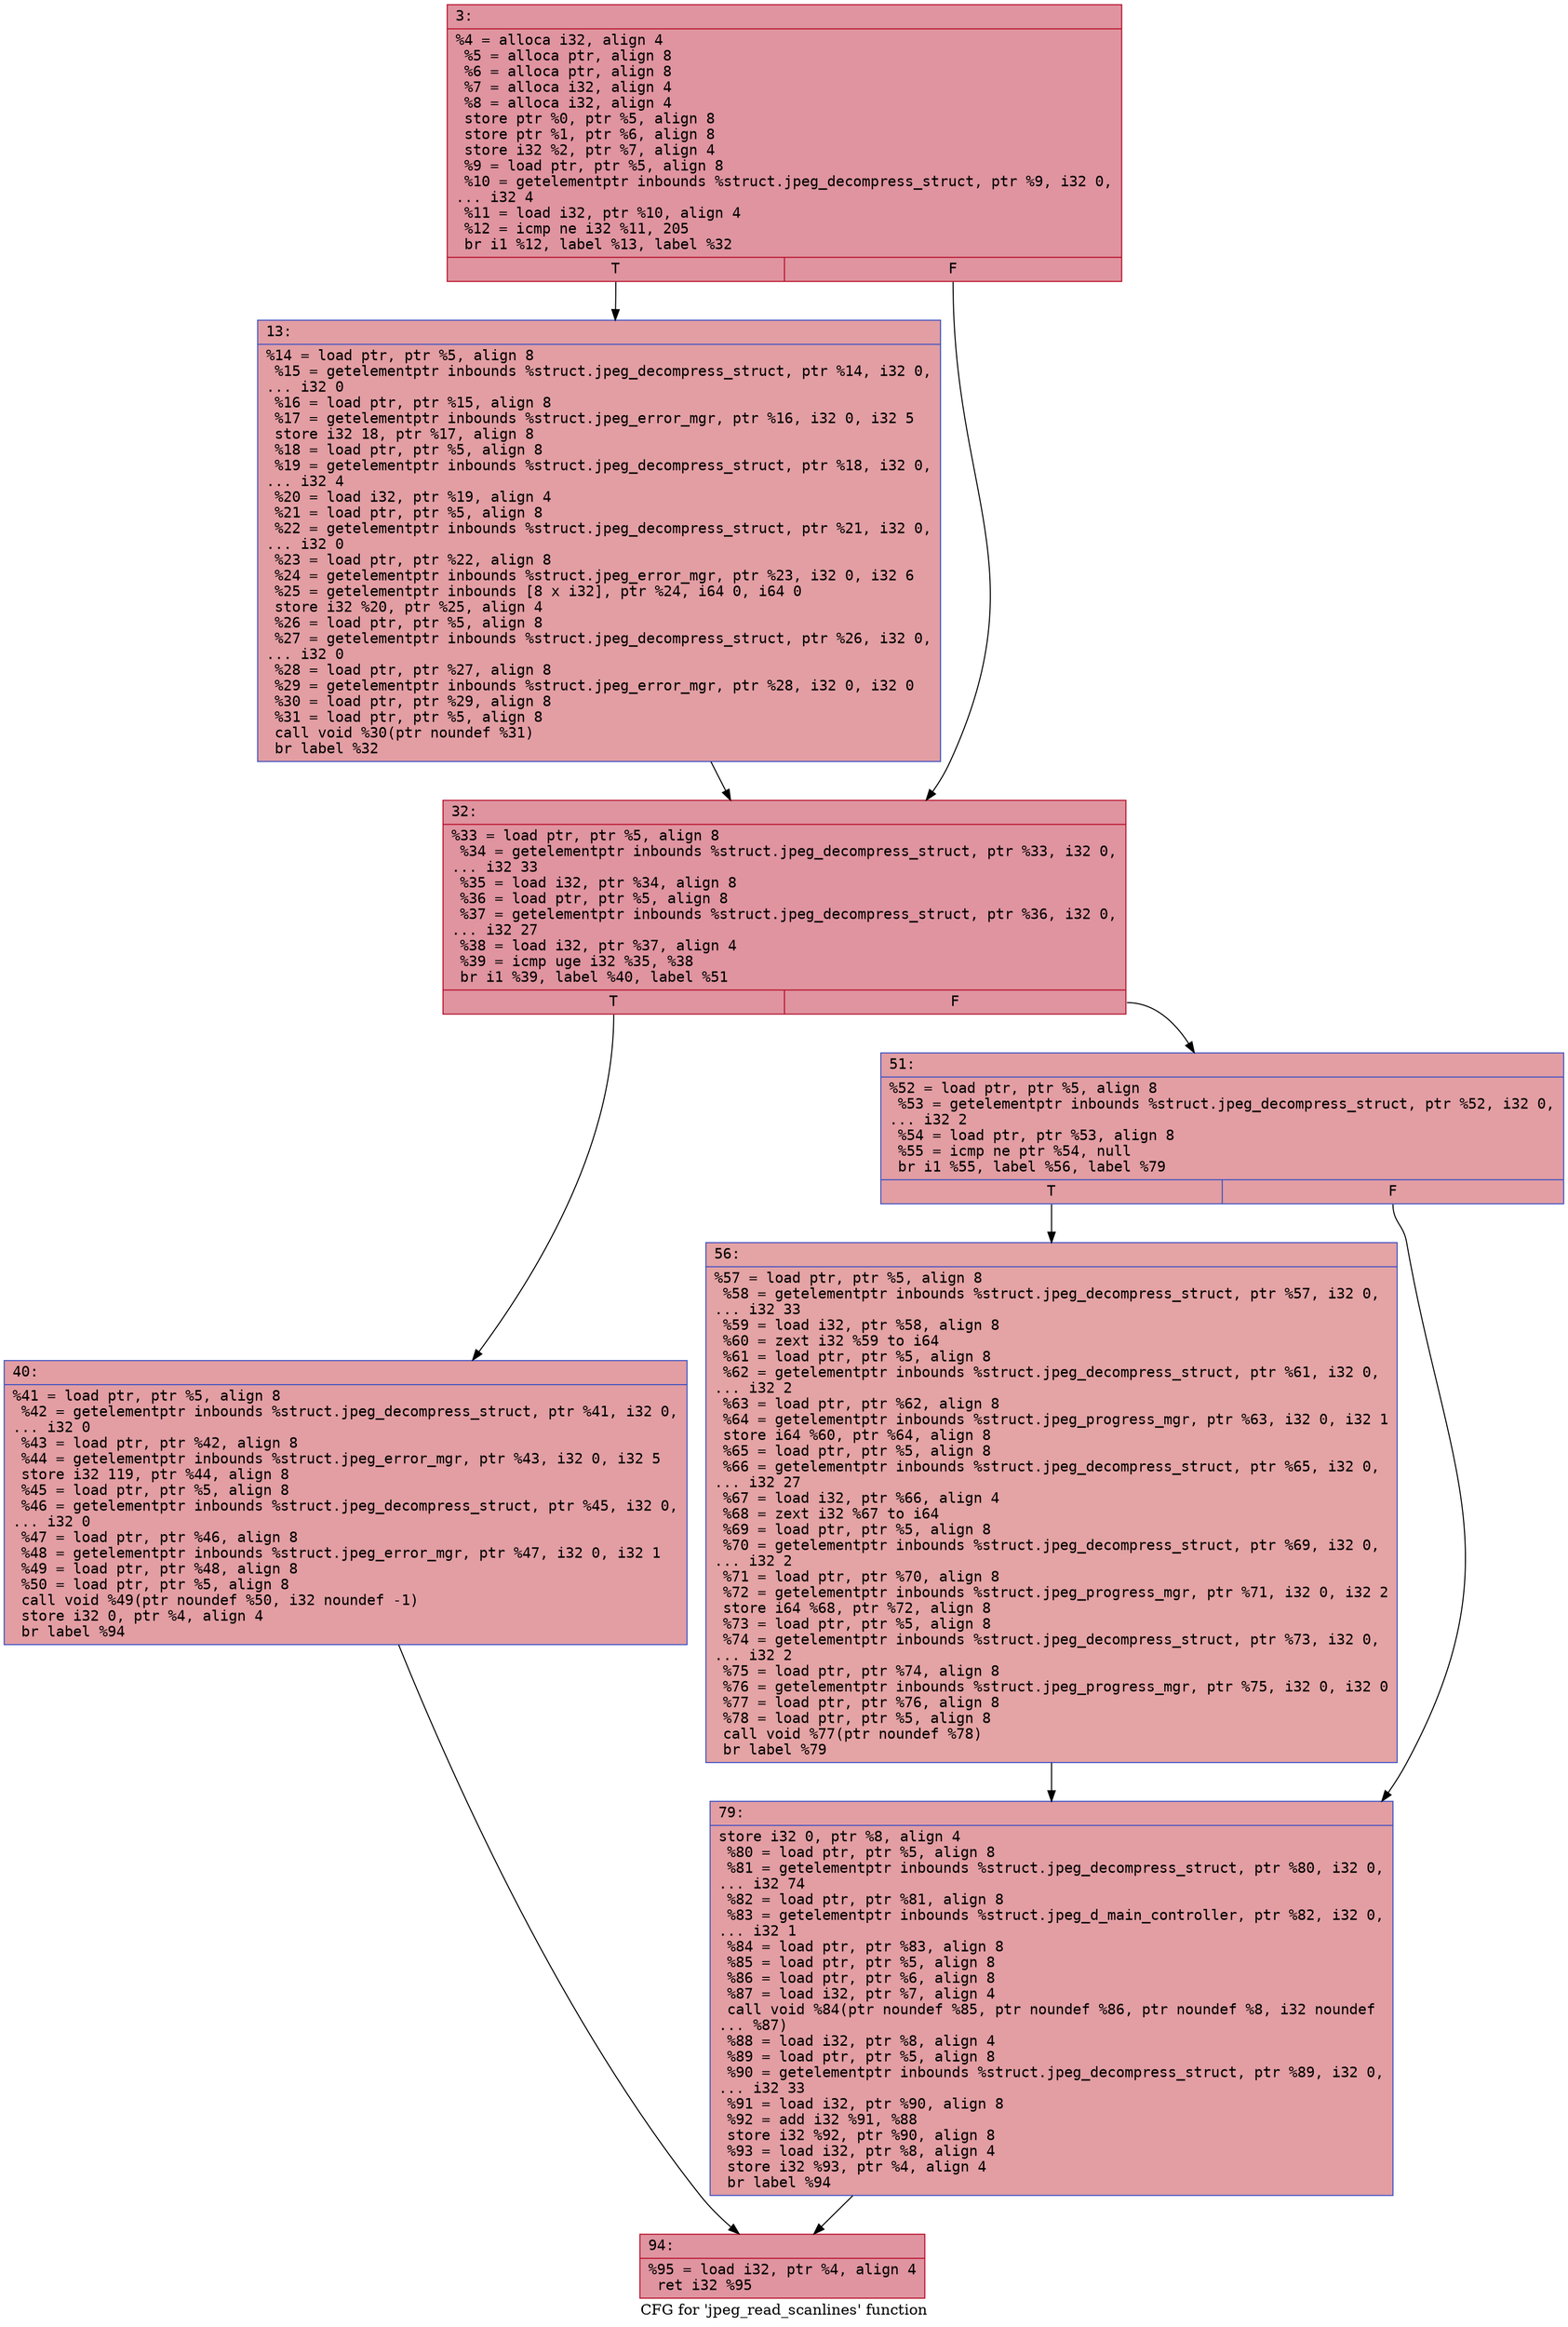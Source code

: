 digraph "CFG for 'jpeg_read_scanlines' function" {
	label="CFG for 'jpeg_read_scanlines' function";

	Node0x600000d16bc0 [shape=record,color="#b70d28ff", style=filled, fillcolor="#b70d2870" fontname="Courier",label="{3:\l|  %4 = alloca i32, align 4\l  %5 = alloca ptr, align 8\l  %6 = alloca ptr, align 8\l  %7 = alloca i32, align 4\l  %8 = alloca i32, align 4\l  store ptr %0, ptr %5, align 8\l  store ptr %1, ptr %6, align 8\l  store i32 %2, ptr %7, align 4\l  %9 = load ptr, ptr %5, align 8\l  %10 = getelementptr inbounds %struct.jpeg_decompress_struct, ptr %9, i32 0,\l... i32 4\l  %11 = load i32, ptr %10, align 4\l  %12 = icmp ne i32 %11, 205\l  br i1 %12, label %13, label %32\l|{<s0>T|<s1>F}}"];
	Node0x600000d16bc0:s0 -> Node0x600000d16c10[tooltip="3 -> 13\nProbability 50.00%" ];
	Node0x600000d16bc0:s1 -> Node0x600000d16c60[tooltip="3 -> 32\nProbability 50.00%" ];
	Node0x600000d16c10 [shape=record,color="#3d50c3ff", style=filled, fillcolor="#be242e70" fontname="Courier",label="{13:\l|  %14 = load ptr, ptr %5, align 8\l  %15 = getelementptr inbounds %struct.jpeg_decompress_struct, ptr %14, i32 0,\l... i32 0\l  %16 = load ptr, ptr %15, align 8\l  %17 = getelementptr inbounds %struct.jpeg_error_mgr, ptr %16, i32 0, i32 5\l  store i32 18, ptr %17, align 8\l  %18 = load ptr, ptr %5, align 8\l  %19 = getelementptr inbounds %struct.jpeg_decompress_struct, ptr %18, i32 0,\l... i32 4\l  %20 = load i32, ptr %19, align 4\l  %21 = load ptr, ptr %5, align 8\l  %22 = getelementptr inbounds %struct.jpeg_decompress_struct, ptr %21, i32 0,\l... i32 0\l  %23 = load ptr, ptr %22, align 8\l  %24 = getelementptr inbounds %struct.jpeg_error_mgr, ptr %23, i32 0, i32 6\l  %25 = getelementptr inbounds [8 x i32], ptr %24, i64 0, i64 0\l  store i32 %20, ptr %25, align 4\l  %26 = load ptr, ptr %5, align 8\l  %27 = getelementptr inbounds %struct.jpeg_decompress_struct, ptr %26, i32 0,\l... i32 0\l  %28 = load ptr, ptr %27, align 8\l  %29 = getelementptr inbounds %struct.jpeg_error_mgr, ptr %28, i32 0, i32 0\l  %30 = load ptr, ptr %29, align 8\l  %31 = load ptr, ptr %5, align 8\l  call void %30(ptr noundef %31)\l  br label %32\l}"];
	Node0x600000d16c10 -> Node0x600000d16c60[tooltip="13 -> 32\nProbability 100.00%" ];
	Node0x600000d16c60 [shape=record,color="#b70d28ff", style=filled, fillcolor="#b70d2870" fontname="Courier",label="{32:\l|  %33 = load ptr, ptr %5, align 8\l  %34 = getelementptr inbounds %struct.jpeg_decompress_struct, ptr %33, i32 0,\l... i32 33\l  %35 = load i32, ptr %34, align 8\l  %36 = load ptr, ptr %5, align 8\l  %37 = getelementptr inbounds %struct.jpeg_decompress_struct, ptr %36, i32 0,\l... i32 27\l  %38 = load i32, ptr %37, align 4\l  %39 = icmp uge i32 %35, %38\l  br i1 %39, label %40, label %51\l|{<s0>T|<s1>F}}"];
	Node0x600000d16c60:s0 -> Node0x600000d16cb0[tooltip="32 -> 40\nProbability 50.00%" ];
	Node0x600000d16c60:s1 -> Node0x600000d16d00[tooltip="32 -> 51\nProbability 50.00%" ];
	Node0x600000d16cb0 [shape=record,color="#3d50c3ff", style=filled, fillcolor="#be242e70" fontname="Courier",label="{40:\l|  %41 = load ptr, ptr %5, align 8\l  %42 = getelementptr inbounds %struct.jpeg_decompress_struct, ptr %41, i32 0,\l... i32 0\l  %43 = load ptr, ptr %42, align 8\l  %44 = getelementptr inbounds %struct.jpeg_error_mgr, ptr %43, i32 0, i32 5\l  store i32 119, ptr %44, align 8\l  %45 = load ptr, ptr %5, align 8\l  %46 = getelementptr inbounds %struct.jpeg_decompress_struct, ptr %45, i32 0,\l... i32 0\l  %47 = load ptr, ptr %46, align 8\l  %48 = getelementptr inbounds %struct.jpeg_error_mgr, ptr %47, i32 0, i32 1\l  %49 = load ptr, ptr %48, align 8\l  %50 = load ptr, ptr %5, align 8\l  call void %49(ptr noundef %50, i32 noundef -1)\l  store i32 0, ptr %4, align 4\l  br label %94\l}"];
	Node0x600000d16cb0 -> Node0x600000d16df0[tooltip="40 -> 94\nProbability 100.00%" ];
	Node0x600000d16d00 [shape=record,color="#3d50c3ff", style=filled, fillcolor="#be242e70" fontname="Courier",label="{51:\l|  %52 = load ptr, ptr %5, align 8\l  %53 = getelementptr inbounds %struct.jpeg_decompress_struct, ptr %52, i32 0,\l... i32 2\l  %54 = load ptr, ptr %53, align 8\l  %55 = icmp ne ptr %54, null\l  br i1 %55, label %56, label %79\l|{<s0>T|<s1>F}}"];
	Node0x600000d16d00:s0 -> Node0x600000d16d50[tooltip="51 -> 56\nProbability 62.50%" ];
	Node0x600000d16d00:s1 -> Node0x600000d16da0[tooltip="51 -> 79\nProbability 37.50%" ];
	Node0x600000d16d50 [shape=record,color="#3d50c3ff", style=filled, fillcolor="#c32e3170" fontname="Courier",label="{56:\l|  %57 = load ptr, ptr %5, align 8\l  %58 = getelementptr inbounds %struct.jpeg_decompress_struct, ptr %57, i32 0,\l... i32 33\l  %59 = load i32, ptr %58, align 8\l  %60 = zext i32 %59 to i64\l  %61 = load ptr, ptr %5, align 8\l  %62 = getelementptr inbounds %struct.jpeg_decompress_struct, ptr %61, i32 0,\l... i32 2\l  %63 = load ptr, ptr %62, align 8\l  %64 = getelementptr inbounds %struct.jpeg_progress_mgr, ptr %63, i32 0, i32 1\l  store i64 %60, ptr %64, align 8\l  %65 = load ptr, ptr %5, align 8\l  %66 = getelementptr inbounds %struct.jpeg_decompress_struct, ptr %65, i32 0,\l... i32 27\l  %67 = load i32, ptr %66, align 4\l  %68 = zext i32 %67 to i64\l  %69 = load ptr, ptr %5, align 8\l  %70 = getelementptr inbounds %struct.jpeg_decompress_struct, ptr %69, i32 0,\l... i32 2\l  %71 = load ptr, ptr %70, align 8\l  %72 = getelementptr inbounds %struct.jpeg_progress_mgr, ptr %71, i32 0, i32 2\l  store i64 %68, ptr %72, align 8\l  %73 = load ptr, ptr %5, align 8\l  %74 = getelementptr inbounds %struct.jpeg_decompress_struct, ptr %73, i32 0,\l... i32 2\l  %75 = load ptr, ptr %74, align 8\l  %76 = getelementptr inbounds %struct.jpeg_progress_mgr, ptr %75, i32 0, i32 0\l  %77 = load ptr, ptr %76, align 8\l  %78 = load ptr, ptr %5, align 8\l  call void %77(ptr noundef %78)\l  br label %79\l}"];
	Node0x600000d16d50 -> Node0x600000d16da0[tooltip="56 -> 79\nProbability 100.00%" ];
	Node0x600000d16da0 [shape=record,color="#3d50c3ff", style=filled, fillcolor="#be242e70" fontname="Courier",label="{79:\l|  store i32 0, ptr %8, align 4\l  %80 = load ptr, ptr %5, align 8\l  %81 = getelementptr inbounds %struct.jpeg_decompress_struct, ptr %80, i32 0,\l... i32 74\l  %82 = load ptr, ptr %81, align 8\l  %83 = getelementptr inbounds %struct.jpeg_d_main_controller, ptr %82, i32 0,\l... i32 1\l  %84 = load ptr, ptr %83, align 8\l  %85 = load ptr, ptr %5, align 8\l  %86 = load ptr, ptr %6, align 8\l  %87 = load i32, ptr %7, align 4\l  call void %84(ptr noundef %85, ptr noundef %86, ptr noundef %8, i32 noundef\l... %87)\l  %88 = load i32, ptr %8, align 4\l  %89 = load ptr, ptr %5, align 8\l  %90 = getelementptr inbounds %struct.jpeg_decompress_struct, ptr %89, i32 0,\l... i32 33\l  %91 = load i32, ptr %90, align 8\l  %92 = add i32 %91, %88\l  store i32 %92, ptr %90, align 8\l  %93 = load i32, ptr %8, align 4\l  store i32 %93, ptr %4, align 4\l  br label %94\l}"];
	Node0x600000d16da0 -> Node0x600000d16df0[tooltip="79 -> 94\nProbability 100.00%" ];
	Node0x600000d16df0 [shape=record,color="#b70d28ff", style=filled, fillcolor="#b70d2870" fontname="Courier",label="{94:\l|  %95 = load i32, ptr %4, align 4\l  ret i32 %95\l}"];
}
